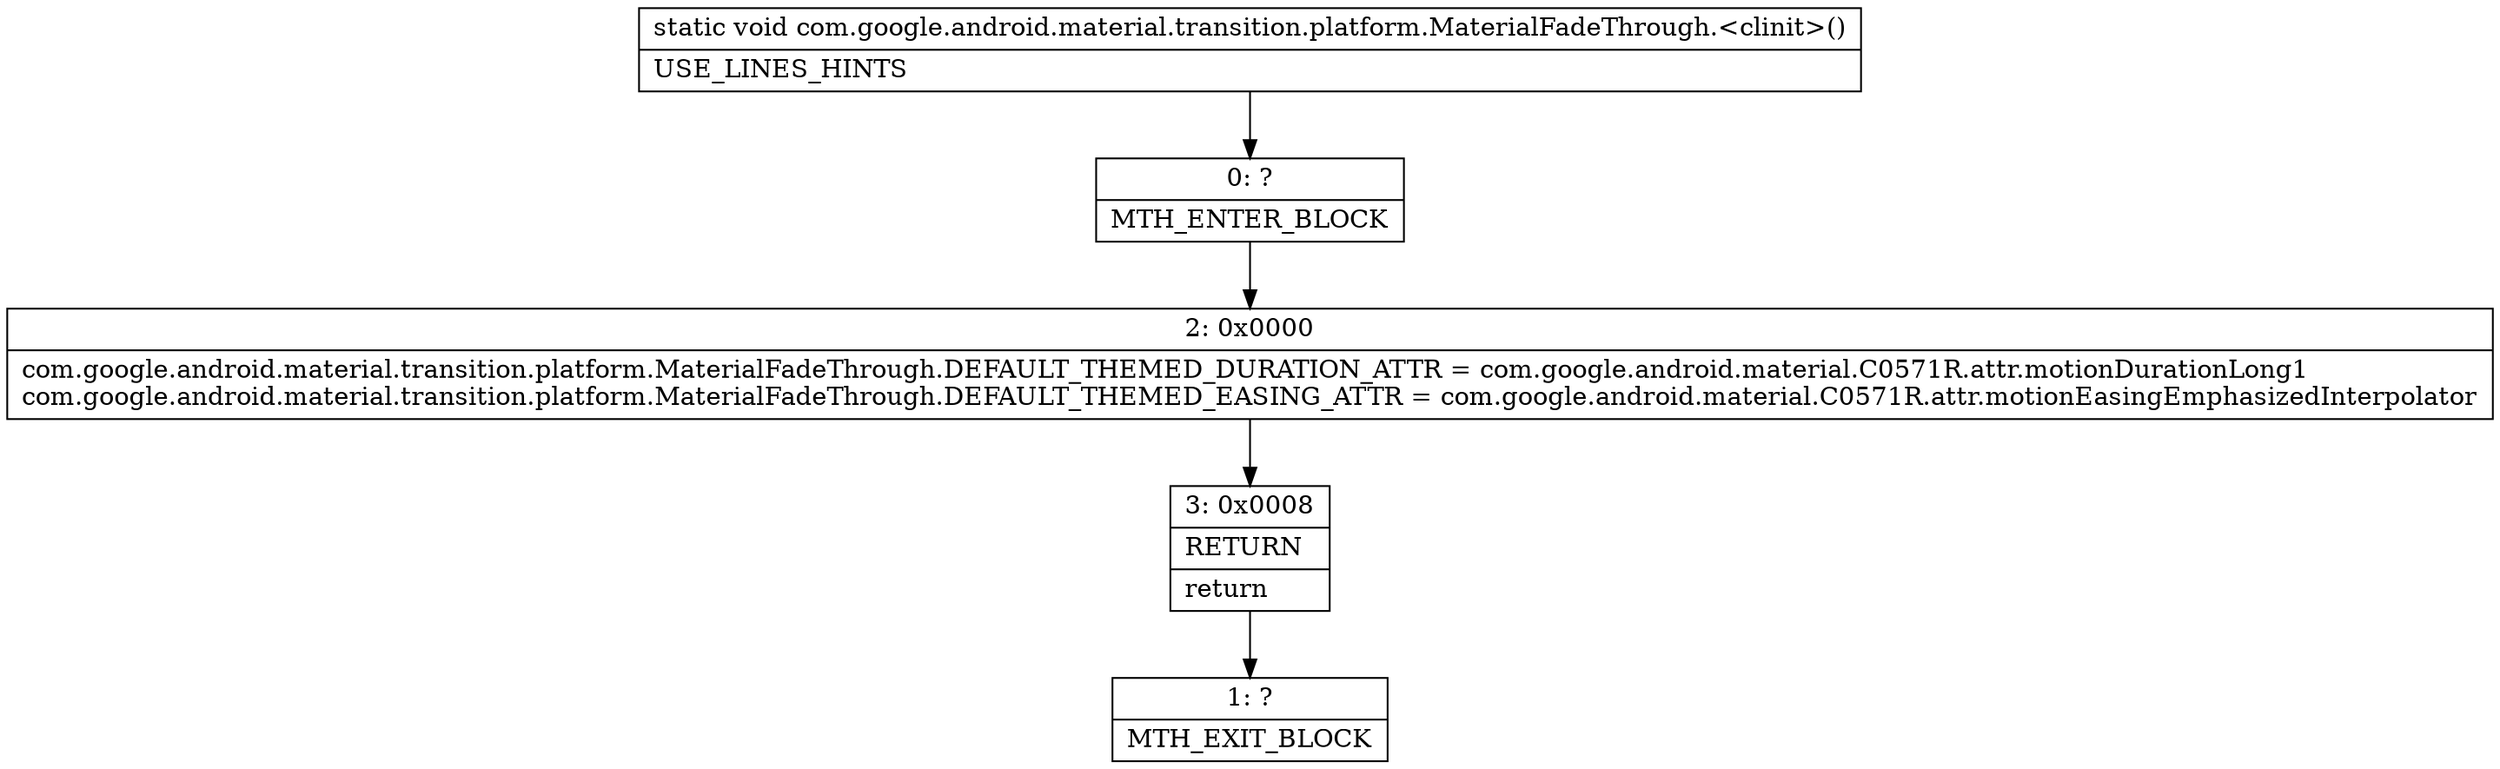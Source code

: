 digraph "CFG forcom.google.android.material.transition.platform.MaterialFadeThrough.\<clinit\>()V" {
Node_0 [shape=record,label="{0\:\ ?|MTH_ENTER_BLOCK\l}"];
Node_2 [shape=record,label="{2\:\ 0x0000|com.google.android.material.transition.platform.MaterialFadeThrough.DEFAULT_THEMED_DURATION_ATTR = com.google.android.material.C0571R.attr.motionDurationLong1\lcom.google.android.material.transition.platform.MaterialFadeThrough.DEFAULT_THEMED_EASING_ATTR = com.google.android.material.C0571R.attr.motionEasingEmphasizedInterpolator\l}"];
Node_3 [shape=record,label="{3\:\ 0x0008|RETURN\l|return\l}"];
Node_1 [shape=record,label="{1\:\ ?|MTH_EXIT_BLOCK\l}"];
MethodNode[shape=record,label="{static void com.google.android.material.transition.platform.MaterialFadeThrough.\<clinit\>()  | USE_LINES_HINTS\l}"];
MethodNode -> Node_0;Node_0 -> Node_2;
Node_2 -> Node_3;
Node_3 -> Node_1;
}

